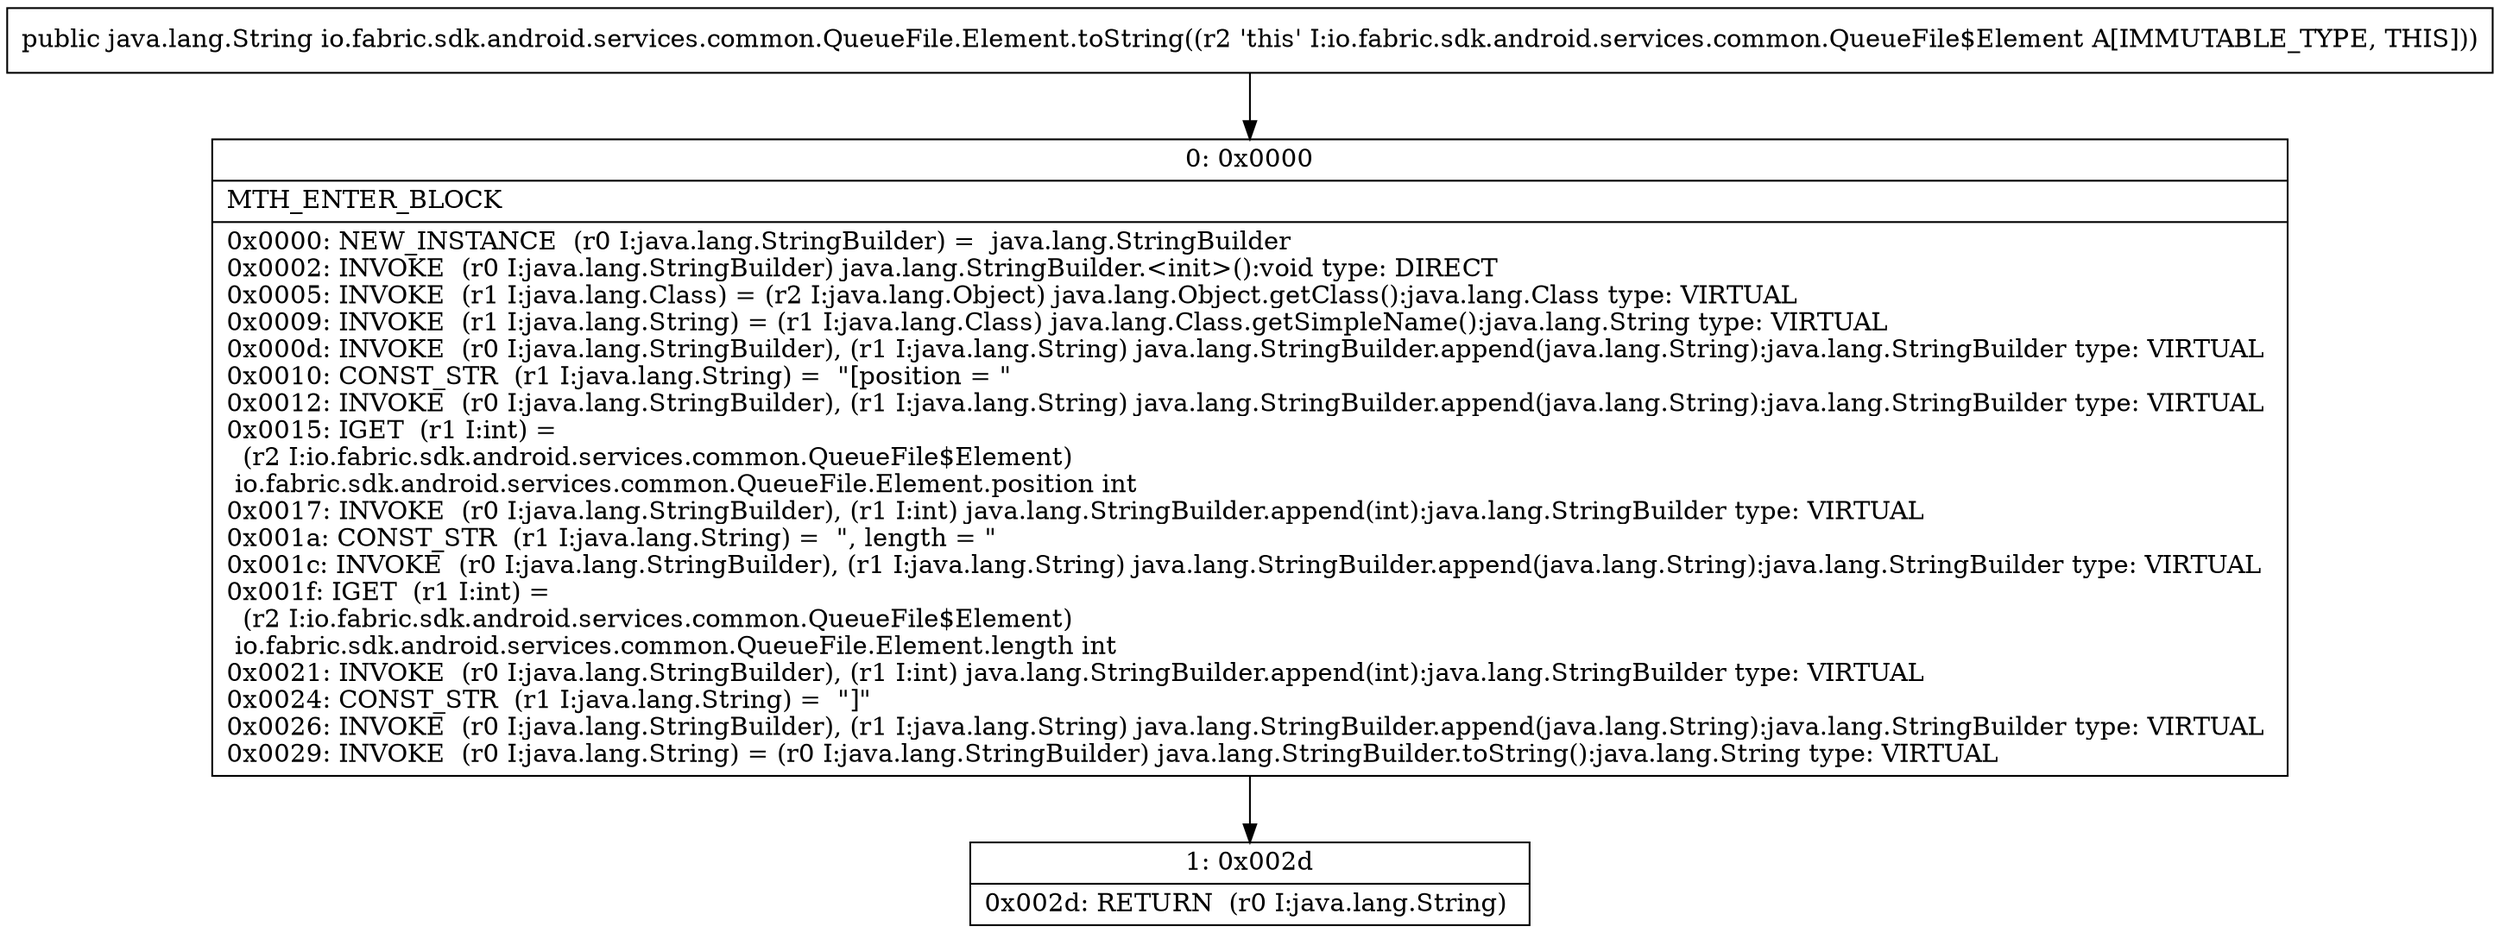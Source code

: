 digraph "CFG forio.fabric.sdk.android.services.common.QueueFile.Element.toString()Ljava\/lang\/String;" {
Node_0 [shape=record,label="{0\:\ 0x0000|MTH_ENTER_BLOCK\l|0x0000: NEW_INSTANCE  (r0 I:java.lang.StringBuilder) =  java.lang.StringBuilder \l0x0002: INVOKE  (r0 I:java.lang.StringBuilder) java.lang.StringBuilder.\<init\>():void type: DIRECT \l0x0005: INVOKE  (r1 I:java.lang.Class) = (r2 I:java.lang.Object) java.lang.Object.getClass():java.lang.Class type: VIRTUAL \l0x0009: INVOKE  (r1 I:java.lang.String) = (r1 I:java.lang.Class) java.lang.Class.getSimpleName():java.lang.String type: VIRTUAL \l0x000d: INVOKE  (r0 I:java.lang.StringBuilder), (r1 I:java.lang.String) java.lang.StringBuilder.append(java.lang.String):java.lang.StringBuilder type: VIRTUAL \l0x0010: CONST_STR  (r1 I:java.lang.String) =  \"[position = \" \l0x0012: INVOKE  (r0 I:java.lang.StringBuilder), (r1 I:java.lang.String) java.lang.StringBuilder.append(java.lang.String):java.lang.StringBuilder type: VIRTUAL \l0x0015: IGET  (r1 I:int) = \l  (r2 I:io.fabric.sdk.android.services.common.QueueFile$Element)\l io.fabric.sdk.android.services.common.QueueFile.Element.position int \l0x0017: INVOKE  (r0 I:java.lang.StringBuilder), (r1 I:int) java.lang.StringBuilder.append(int):java.lang.StringBuilder type: VIRTUAL \l0x001a: CONST_STR  (r1 I:java.lang.String) =  \", length = \" \l0x001c: INVOKE  (r0 I:java.lang.StringBuilder), (r1 I:java.lang.String) java.lang.StringBuilder.append(java.lang.String):java.lang.StringBuilder type: VIRTUAL \l0x001f: IGET  (r1 I:int) = \l  (r2 I:io.fabric.sdk.android.services.common.QueueFile$Element)\l io.fabric.sdk.android.services.common.QueueFile.Element.length int \l0x0021: INVOKE  (r0 I:java.lang.StringBuilder), (r1 I:int) java.lang.StringBuilder.append(int):java.lang.StringBuilder type: VIRTUAL \l0x0024: CONST_STR  (r1 I:java.lang.String) =  \"]\" \l0x0026: INVOKE  (r0 I:java.lang.StringBuilder), (r1 I:java.lang.String) java.lang.StringBuilder.append(java.lang.String):java.lang.StringBuilder type: VIRTUAL \l0x0029: INVOKE  (r0 I:java.lang.String) = (r0 I:java.lang.StringBuilder) java.lang.StringBuilder.toString():java.lang.String type: VIRTUAL \l}"];
Node_1 [shape=record,label="{1\:\ 0x002d|0x002d: RETURN  (r0 I:java.lang.String) \l}"];
MethodNode[shape=record,label="{public java.lang.String io.fabric.sdk.android.services.common.QueueFile.Element.toString((r2 'this' I:io.fabric.sdk.android.services.common.QueueFile$Element A[IMMUTABLE_TYPE, THIS])) }"];
MethodNode -> Node_0;
Node_0 -> Node_1;
}

